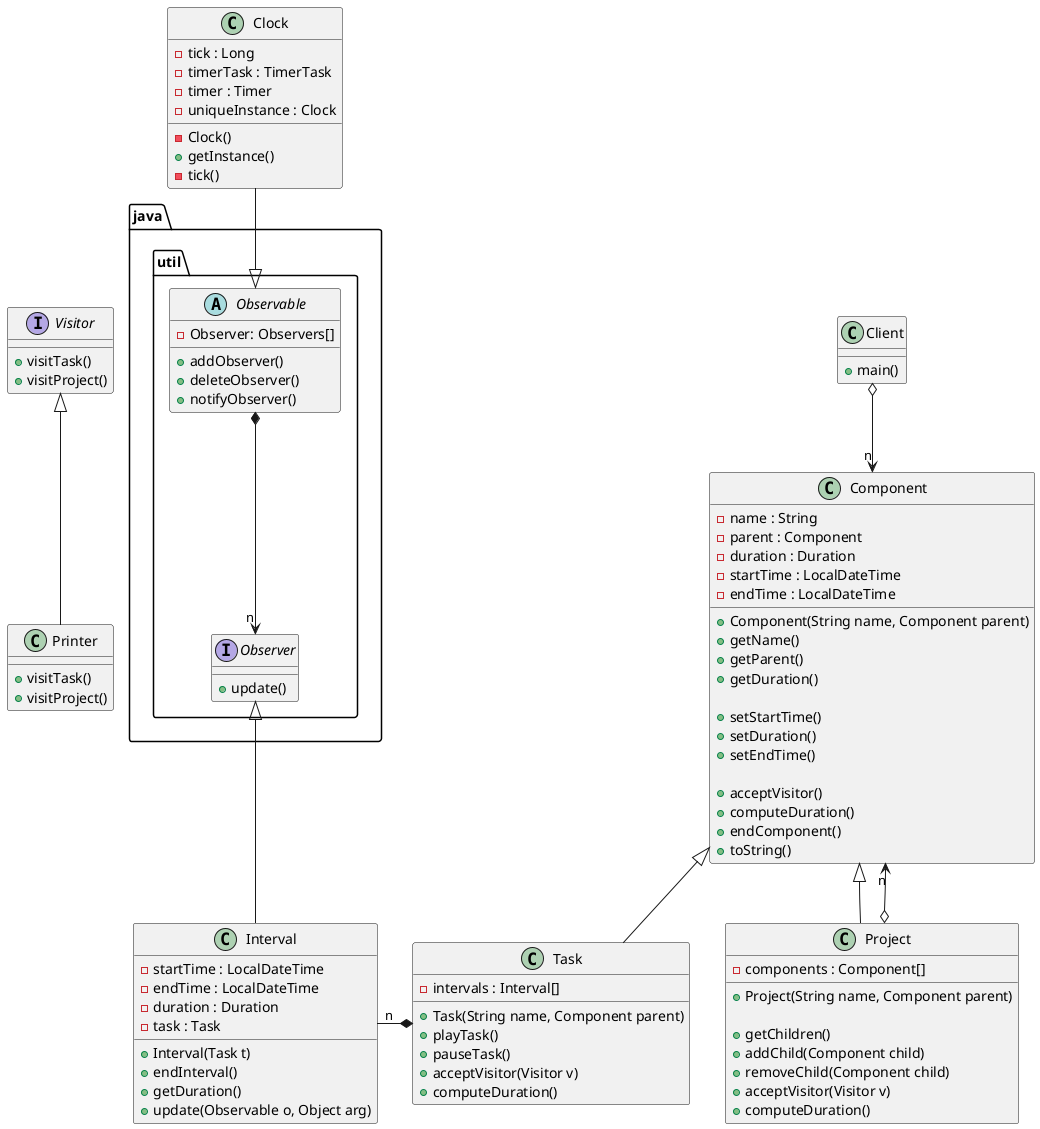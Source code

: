 @startuml

class Client {
+ main()
}

class Project {
- components : Component[]
+ Project(String name, Component parent)

+ getChildren()
+ addChild(Component child)
+ removeChild(Component child)
+ acceptVisitor(Visitor v)
+ computeDuration()
}

class Task {
- intervals : Interval[]
+ Task(String name, Component parent)
+ playTask()
+ pauseTask()
+ acceptVisitor(Visitor v)
+ computeDuration()
}

class Component {
- name : String
- parent : Component
- duration : Duration
- startTime : LocalDateTime
- endTime : LocalDateTime

+ Component(String name, Component parent)
+ getName()
+ getParent()
+ getDuration()

+ setStartTime()
+ setDuration()
+ setEndTime()

+ acceptVisitor()
+ computeDuration()
+ endComponent()
+ toString()
}

class Interval {
- startTime : LocalDateTime
- endTime : LocalDateTime
- duration : Duration
- task : Task

+ Interval(Task t)
+ endInterval()
+ getDuration()
+ update(Observable o, Object arg)

}

Interface Visitor {
+ visitTask()
+ visitProject()
}


package java.util <<Folder>> {
    Interface Observer{
    + update()
    }

    abstract class Observable {
    - Observer: Observers[]
    + addObserver()
    + deleteObserver()
    + notifyObserver()
    }
}

class Clock {
- tick : Long
- timerTask : TimerTask
- timer : Timer
- uniqueInstance : Clock
- Clock()
+ getInstance()
- tick()
}

class Printer {
+ visitTask()
+ visitProject()
}

Client o-down->"n" Component
Project -up-|> Component
Component "n"<-down-o Project
Task -up-|> Component
Task -[hidden]right- Project
Interval "n" -right-* Task
Clock --|> Observable
Printer -up-|> Visitor
Interval -up-|> Observer
Observable *-->"n" Observer
Visitor -[hidden]left- Observable

@enduml